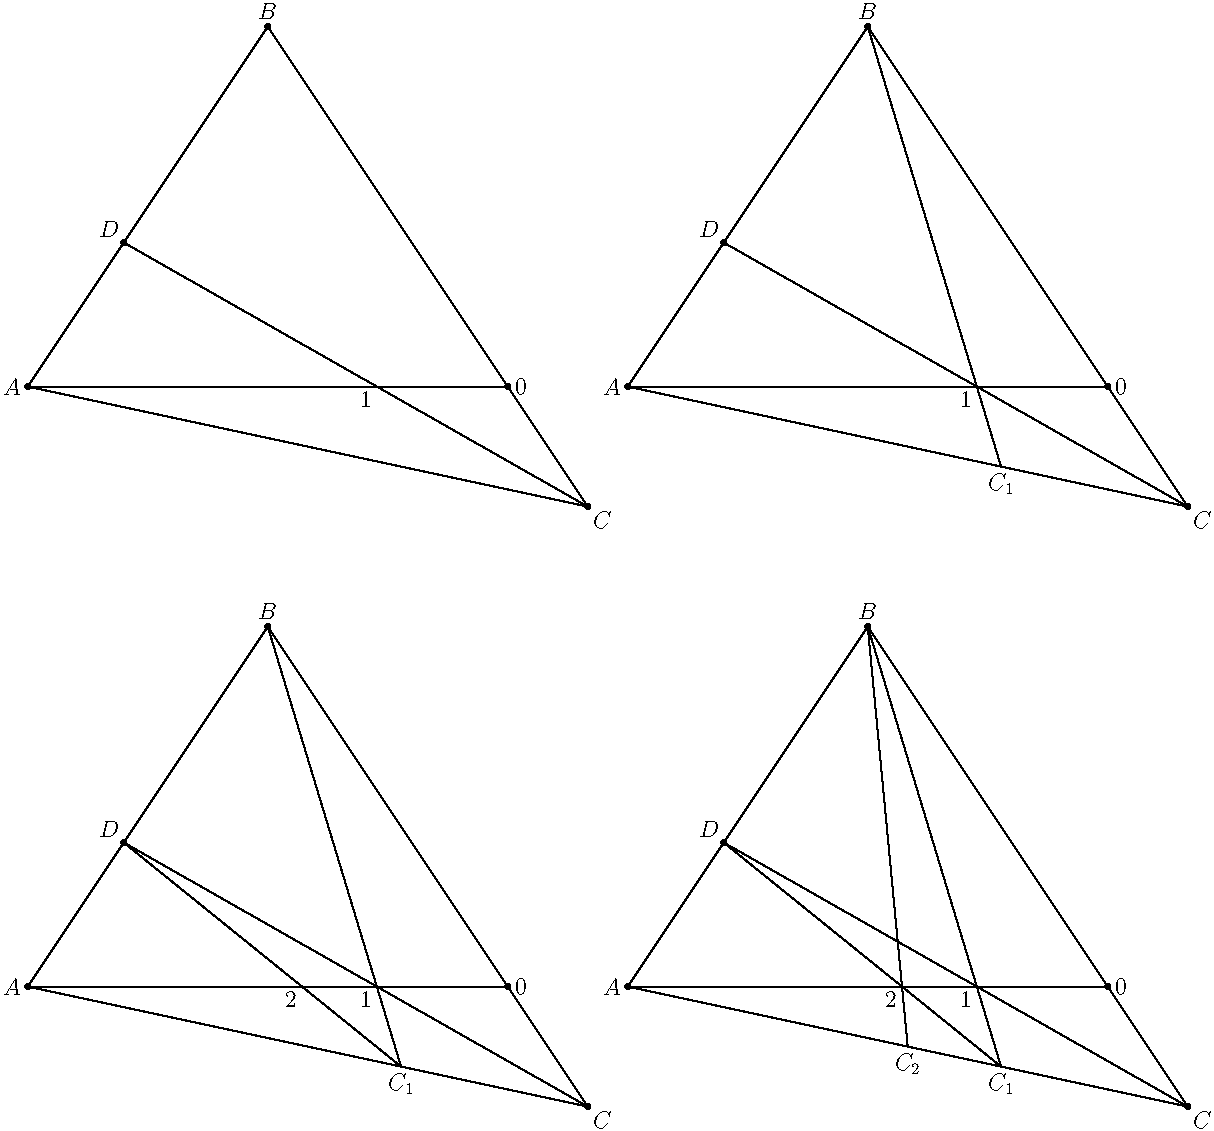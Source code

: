 unitsize(60);

// Diagram used to generate natural numbers
struct diagram {
  pair a;
  pair b;
  pair zero;
  pair c;
  pair d;
  int count;
}

void drawDiagram(picture pic = currentpicture, diagram dia) {
  dot("$A$",dia.a,W);
  dot("$B$",dia.b,N);
  dot("$C$",dia.c,SE);
  dot("$D$",dia.d,NW);
  dot("$0$",dia.zero,E);

  draw(dia.a--dia.b--dia.c);
  draw(dia.a--dia.zero);
  draw(dia.c--dia.a);
}

// Returns natural number points
pair[] sucs(diagram dia, int count) {
  pair[] ns;
  ns.push(dia.zero);
  if (count == 1) {
      ns.push(extension(dia.c,dia.d,dia.a,dia.zero));
    }

  for (int i = 2; i < count; ++i) {
    pair c2 = extension(dia.b,ns[ns.length-1],dia.a,dia.c);
    ns.push(extension(dia.a,dia.zero,dia.d,c2));
  }

  return ns;
}

// Returns outputCount incremental pictures, with a final
// picture containing sucCount successors. Only the first
// labelCount successor points will be labelled..
picture[] pics(diagram dia, int sucCount, int outputCount, int labelCount) {
  picture pics[];
  picture pic = currentpicture.copy();
  pair[] ss = sucs(dia,sucCount);
  pair c2 = dia.c;
  for (int i=1; i<ss.length; ++i) {
    draw(pic,c2--dia.d);

    dot(ss[i]);
    if (i <= labelCount) {
      label(pic,format("$%d$",i),ss[i],SW);
    }
    
    if (i <= outputCount) {
      pics.push(pic.copy());
    }

    c2 = extension(dia.b,ss[i],dia.a,c2);
    draw(pic,dia.b--c2);

    dot(c2);
    if (i <= labelCount) {
      label(pic,format("$C_%d$",i),c2,S);
    }

    if (i <= outputCount) {
      pics.push(pic.copy());
    }
  }
  pics.push(pic.copy());
  return pics;
}

diagram dia;
dia.a    = (0,0);
dia.b    = (2,3);
dia.zero = (4,0);
dia.c    = extension(dia.b,dia.zero,(0,-1),(1,-1));
dia.d    = dia.a + 0.4*(dia.b-dia.a);

drawDiagram(dia);

picture[] pics = pics(dia,800,100,4);

// Draw the first four interations in 2 columns.
currentpicture = pics[0];
add(pics[1].fit(),(5,0));
add(pics[2].fit(),(0,-5));
add(pics[3].fit(),(5,-5));

shipout(prefix="InfinitySteps",format="pdf");
shipout(pic=pics[200],"InfinityFull",format="pdf");
